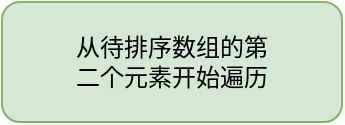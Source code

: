 <mxfile version="17.4.6" type="github">
  <diagram id="jqLzm7b2TRUQIxTprA0h" name="第 1 页">
    <mxGraphModel dx="782" dy="380" grid="1" gridSize="10" guides="1" tooltips="1" connect="1" arrows="1" fold="1" page="1" pageScale="1" pageWidth="827" pageHeight="1169" math="0" shadow="0">
      <root>
        <mxCell id="0" />
        <mxCell id="1" parent="0" />
        <mxCell id="ZczR2c2fYVcZq3yjp7iC-1" value="从待排序数组的第&lt;br&gt;二个元素开始遍历" style="rounded=1;whiteSpace=wrap;html=1;fillColor=#d5e8d4;strokeColor=#82b366;" vertex="1" parent="1">
          <mxGeometry x="240" y="60" width="170" height="60" as="geometry" />
        </mxCell>
      </root>
    </mxGraphModel>
  </diagram>
</mxfile>
